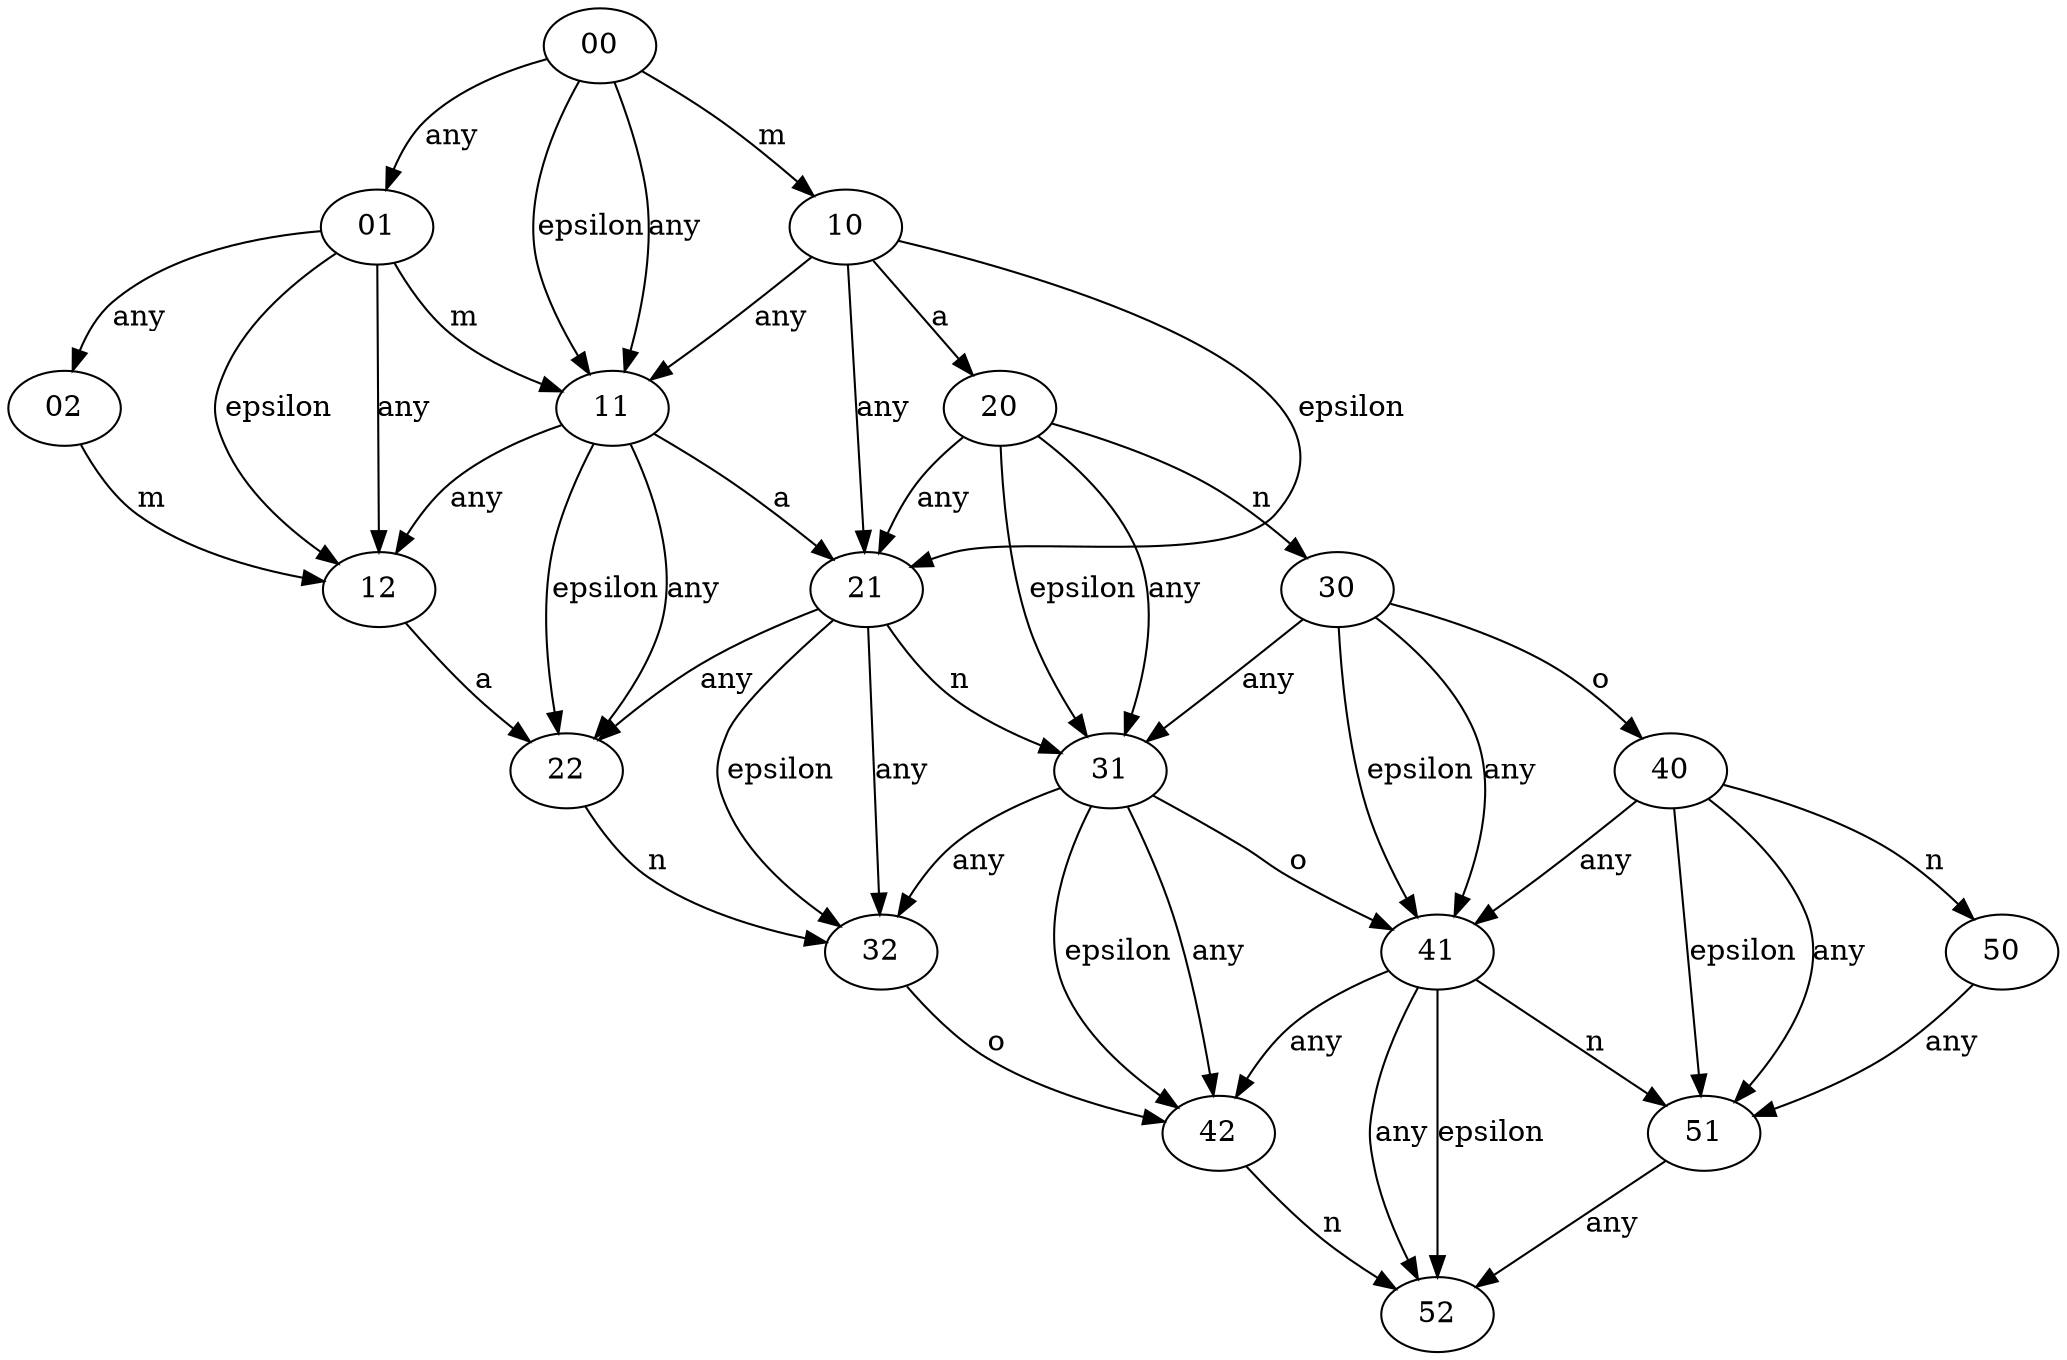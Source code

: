 digraph G {
	ratio="fill";
	size="0.0000000000000001,0.00000000000000000005!";
	margin=0;
01->12[label="epsilon"];
01->11[label="m"];
01->12[label="any"];
01->02[label="any"];
12->22[label="a"];
32->42[label="o"];
00->11[label="epsilon"];
00->10[label="m"];
00->01[label="any"];
00->11[label="any"];
30->41[label="epsilon"];
30->31[label="any"];
30->41[label="any"];
30->40[label="o"];
31->42[label="epsilon"];
31->42[label="any"];
31->32[label="any"];
31->41[label="o"];
21->32[label="epsilon"];
21->32[label="any"];
21->22[label="any"];
21->31[label="n"];
11->21[label="a"];
11->22[label="epsilon"];
11->12[label="any"];
11->22[label="any"];
20->31[label="epsilon"];
20->31[label="any"];
20->21[label="any"];
20->30[label="n"];
50->51[label="any"];
22->32[label="n"];
51->52[label="any"];
42->52[label="n"];
10->20[label="a"];
10->21[label="epsilon"];
10->11[label="any"];
10->21[label="any"];
41->52[label="epsilon"];
41->42[label="any"];
41->52[label="any"];
41->51[label="n"];
02->12[label="m"];
40->51[label="epsilon"];
40->51[label="any"];
40->41[label="any"];
40->50[label="n"];
}
